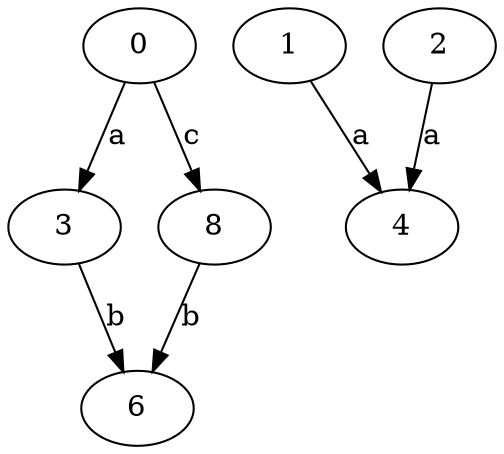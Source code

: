 strict digraph  {
3;
4;
0;
6;
1;
8;
2;
3 -> 6  [label=b];
0 -> 3  [label=a];
0 -> 8  [label=c];
1 -> 4  [label=a];
8 -> 6  [label=b];
2 -> 4  [label=a];
}
